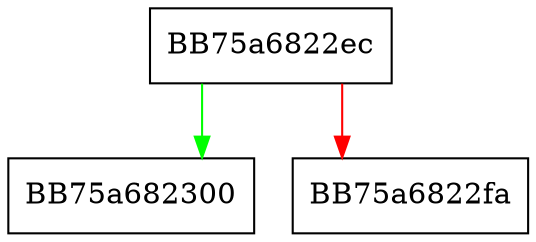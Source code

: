 digraph get_space_L {
  node [shape="box"];
  graph [splines=ortho];
  BB75a6822ec -> BB75a682300 [color="green"];
  BB75a6822ec -> BB75a6822fa [color="red"];
}